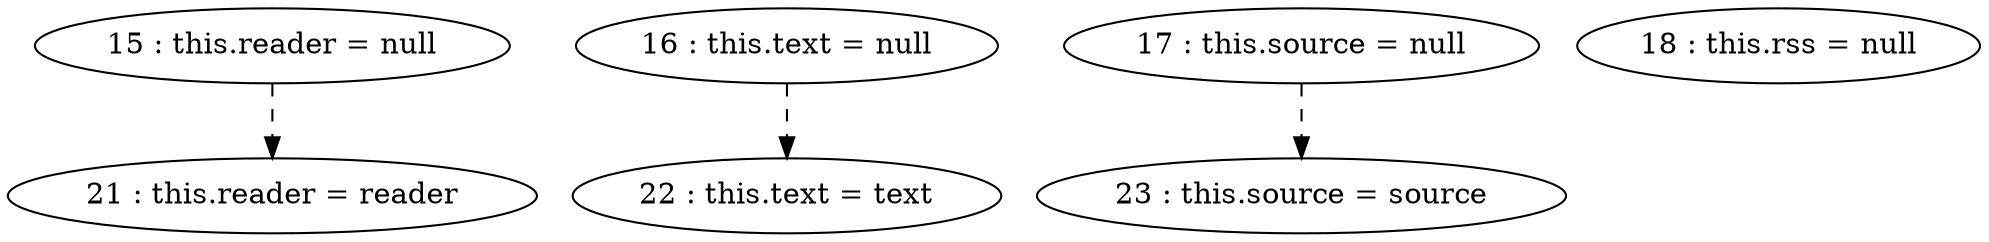 digraph G {
"15 : this.reader = null"
"15 : this.reader = null" -> "21 : this.reader = reader" [style=dashed]
"16 : this.text = null"
"16 : this.text = null" -> "22 : this.text = text" [style=dashed]
"17 : this.source = null"
"17 : this.source = null" -> "23 : this.source = source" [style=dashed]
"18 : this.rss = null"
"21 : this.reader = reader"
"22 : this.text = text"
"23 : this.source = source"
}